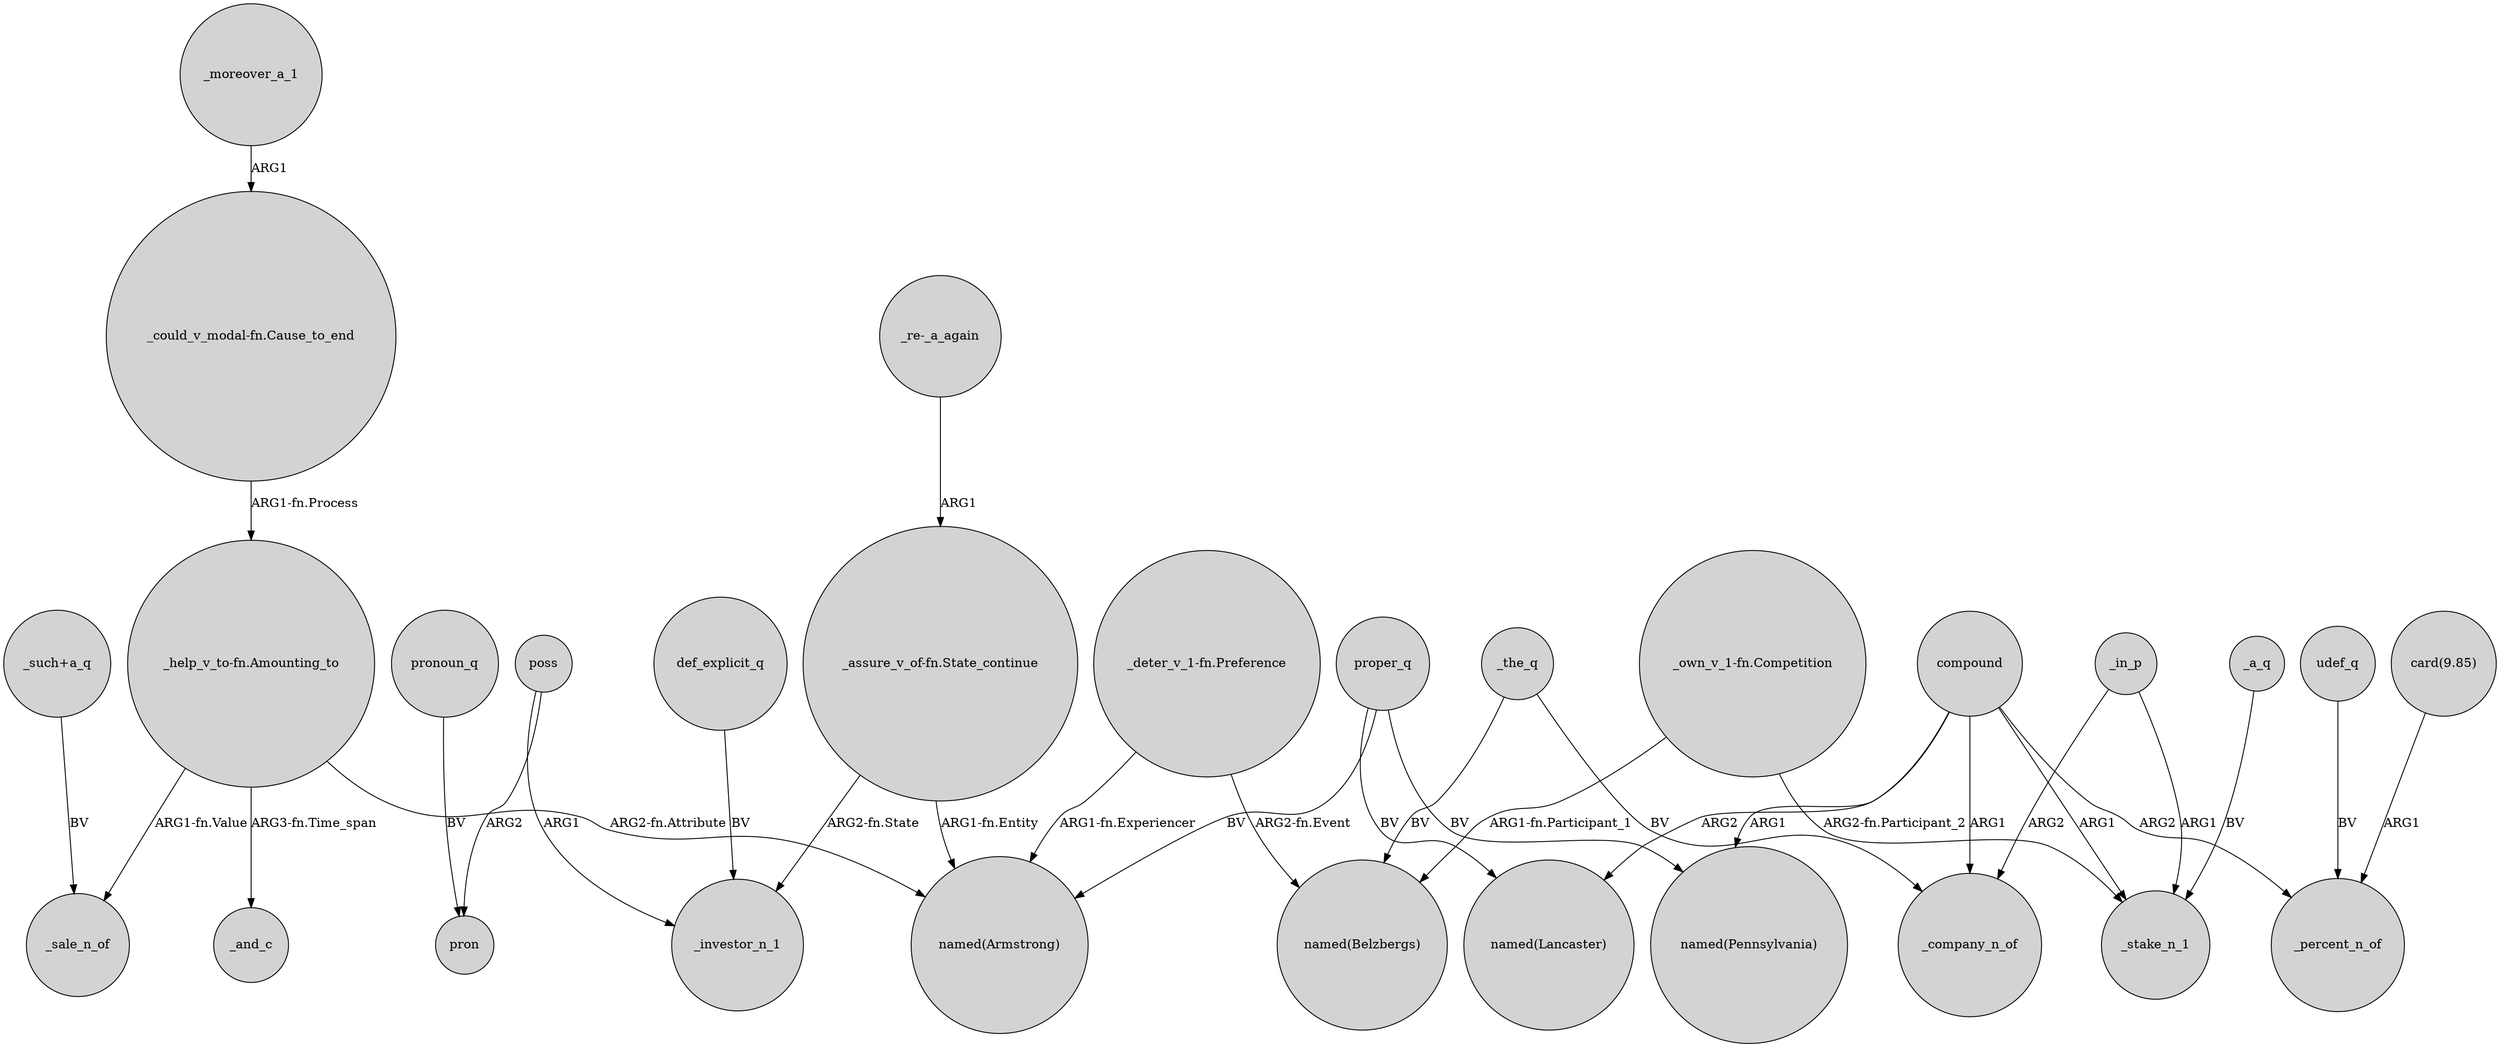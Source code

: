 digraph {
	node [shape=circle style=filled]
	_in_p -> _company_n_of [label=ARG2]
	poss -> _investor_n_1 [label=ARG1]
	"_help_v_to-fn.Amounting_to" -> _and_c [label="ARG3-fn.Time_span"]
	_the_q -> "named(Belzbergs)" [label=BV]
	"_re-_a_again" -> "_assure_v_of-fn.State_continue" [label=ARG1]
	def_explicit_q -> _investor_n_1 [label=BV]
	compound -> _company_n_of [label=ARG1]
	_moreover_a_1 -> "_could_v_modal-fn.Cause_to_end" [label=ARG1]
	"_such+a_q" -> _sale_n_of [label=BV]
	pronoun_q -> pron [label=BV]
	"_help_v_to-fn.Amounting_to" -> _sale_n_of [label="ARG1-fn.Value"]
	poss -> pron [label=ARG2]
	"_could_v_modal-fn.Cause_to_end" -> "_help_v_to-fn.Amounting_to" [label="ARG1-fn.Process"]
	udef_q -> _percent_n_of [label=BV]
	compound -> _stake_n_1 [label=ARG1]
	compound -> _percent_n_of [label=ARG2]
	"card(9.85)" -> _percent_n_of [label=ARG1]
	compound -> "named(Lancaster)" [label=ARG2]
	"_deter_v_1-fn.Preference" -> "named(Belzbergs)" [label="ARG2-fn.Event"]
	compound -> "named(Pennsylvania)" [label=ARG1]
	proper_q -> "named(Lancaster)" [label=BV]
	"_deter_v_1-fn.Preference" -> "named(Armstrong)" [label="ARG1-fn.Experiencer"]
	"_assure_v_of-fn.State_continue" -> "named(Armstrong)" [label="ARG1-fn.Entity"]
	proper_q -> "named(Pennsylvania)" [label=BV]
	"_assure_v_of-fn.State_continue" -> _investor_n_1 [label="ARG2-fn.State"]
	"_own_v_1-fn.Competition" -> "named(Belzbergs)" [label="ARG1-fn.Participant_1"]
	"_help_v_to-fn.Amounting_to" -> "named(Armstrong)" [label="ARG2-fn.Attribute"]
	_the_q -> _company_n_of [label=BV]
	_in_p -> _stake_n_1 [label=ARG1]
	proper_q -> "named(Armstrong)" [label=BV]
	_a_q -> _stake_n_1 [label=BV]
	"_own_v_1-fn.Competition" -> _stake_n_1 [label="ARG2-fn.Participant_2"]
}
